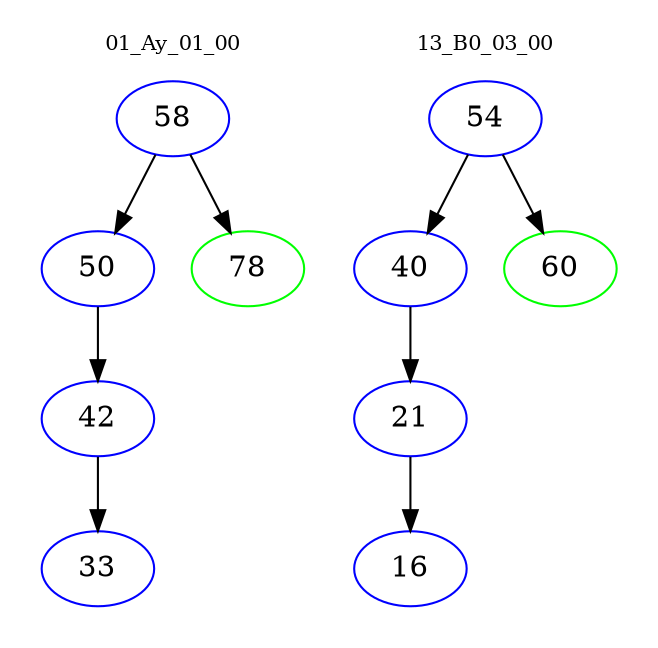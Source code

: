 digraph{
subgraph cluster_0 {
color = white
label = "01_Ay_01_00";
fontsize=10;
T0_58 [label="58", color="blue"]
T0_58 -> T0_50 [color="black"]
T0_50 [label="50", color="blue"]
T0_50 -> T0_42 [color="black"]
T0_42 [label="42", color="blue"]
T0_42 -> T0_33 [color="black"]
T0_33 [label="33", color="blue"]
T0_58 -> T0_78 [color="black"]
T0_78 [label="78", color="green"]
}
subgraph cluster_1 {
color = white
label = "13_B0_03_00";
fontsize=10;
T1_54 [label="54", color="blue"]
T1_54 -> T1_40 [color="black"]
T1_40 [label="40", color="blue"]
T1_40 -> T1_21 [color="black"]
T1_21 [label="21", color="blue"]
T1_21 -> T1_16 [color="black"]
T1_16 [label="16", color="blue"]
T1_54 -> T1_60 [color="black"]
T1_60 [label="60", color="green"]
}
}
